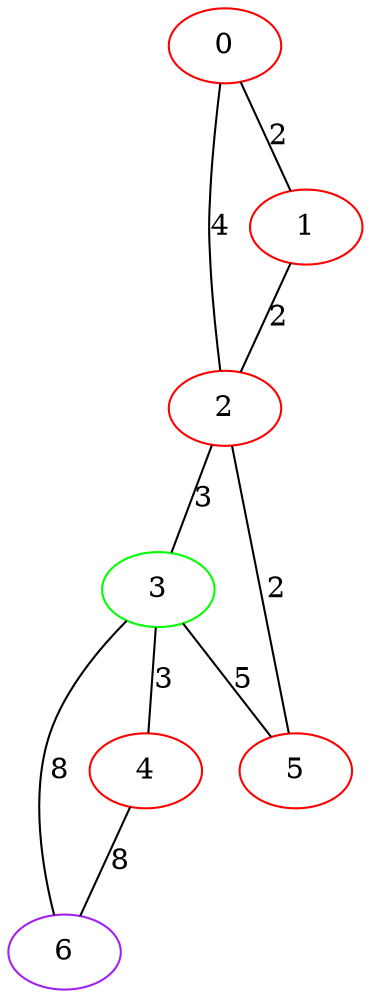 graph "" {
0 [color=red, weight=1];
1 [color=red, weight=1];
2 [color=red, weight=1];
3 [color=green, weight=2];
4 [color=red, weight=1];
5 [color=red, weight=1];
6 [color=purple, weight=4];
0 -- 1  [key=0, label=2];
0 -- 2  [key=0, label=4];
1 -- 2  [key=0, label=2];
2 -- 3  [key=0, label=3];
2 -- 5  [key=0, label=2];
3 -- 4  [key=0, label=3];
3 -- 5  [key=0, label=5];
3 -- 6  [key=0, label=8];
4 -- 6  [key=0, label=8];
}
